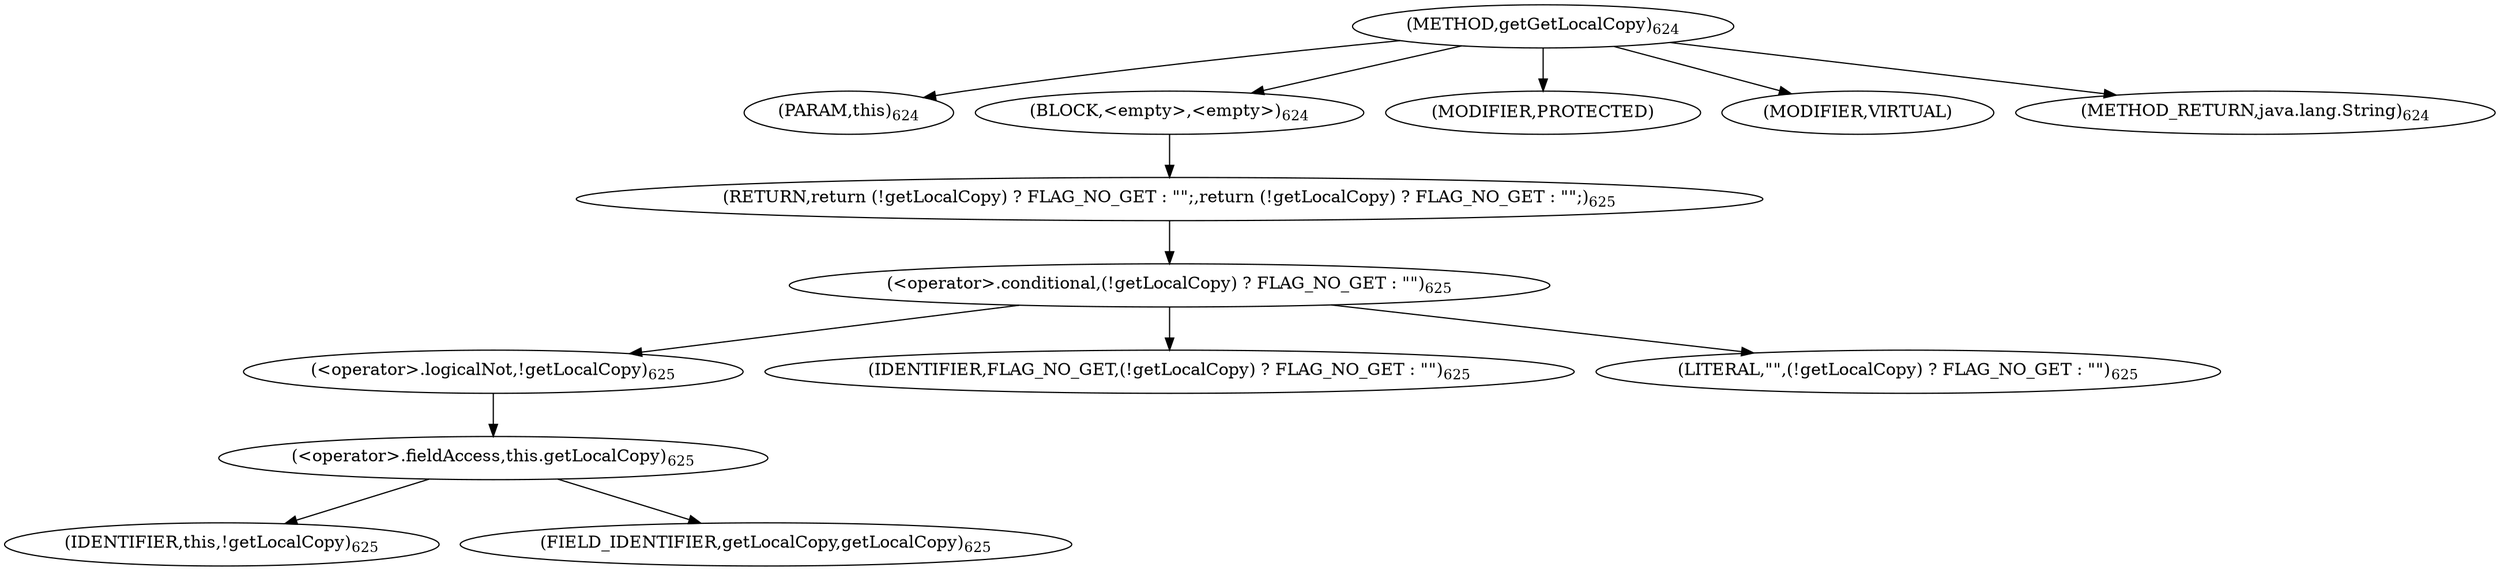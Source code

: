 digraph "getGetLocalCopy" {  
"1373" [label = <(METHOD,getGetLocalCopy)<SUB>624</SUB>> ]
"1374" [label = <(PARAM,this)<SUB>624</SUB>> ]
"1375" [label = <(BLOCK,&lt;empty&gt;,&lt;empty&gt;)<SUB>624</SUB>> ]
"1376" [label = <(RETURN,return (!getLocalCopy) ? FLAG_NO_GET : &quot;&quot;;,return (!getLocalCopy) ? FLAG_NO_GET : &quot;&quot;;)<SUB>625</SUB>> ]
"1377" [label = <(&lt;operator&gt;.conditional,(!getLocalCopy) ? FLAG_NO_GET : &quot;&quot;)<SUB>625</SUB>> ]
"1378" [label = <(&lt;operator&gt;.logicalNot,!getLocalCopy)<SUB>625</SUB>> ]
"1379" [label = <(&lt;operator&gt;.fieldAccess,this.getLocalCopy)<SUB>625</SUB>> ]
"1380" [label = <(IDENTIFIER,this,!getLocalCopy)<SUB>625</SUB>> ]
"1381" [label = <(FIELD_IDENTIFIER,getLocalCopy,getLocalCopy)<SUB>625</SUB>> ]
"1382" [label = <(IDENTIFIER,FLAG_NO_GET,(!getLocalCopy) ? FLAG_NO_GET : &quot;&quot;)<SUB>625</SUB>> ]
"1383" [label = <(LITERAL,&quot;&quot;,(!getLocalCopy) ? FLAG_NO_GET : &quot;&quot;)<SUB>625</SUB>> ]
"1384" [label = <(MODIFIER,PROTECTED)> ]
"1385" [label = <(MODIFIER,VIRTUAL)> ]
"1386" [label = <(METHOD_RETURN,java.lang.String)<SUB>624</SUB>> ]
  "1373" -> "1374" 
  "1373" -> "1375" 
  "1373" -> "1384" 
  "1373" -> "1385" 
  "1373" -> "1386" 
  "1375" -> "1376" 
  "1376" -> "1377" 
  "1377" -> "1378" 
  "1377" -> "1382" 
  "1377" -> "1383" 
  "1378" -> "1379" 
  "1379" -> "1380" 
  "1379" -> "1381" 
}
